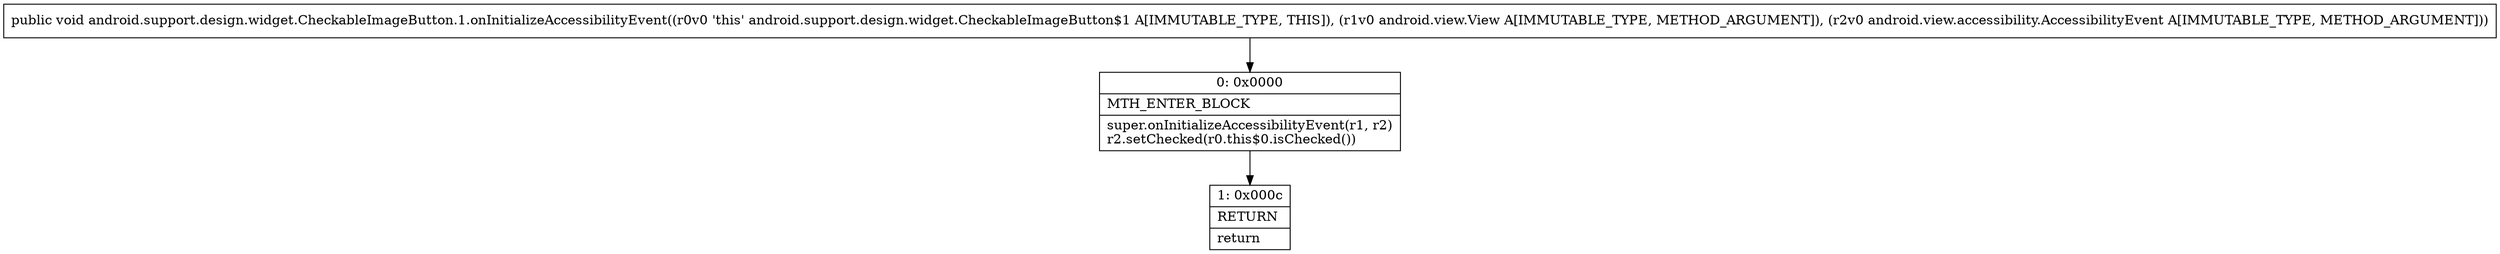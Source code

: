digraph "CFG forandroid.support.design.widget.CheckableImageButton.1.onInitializeAccessibilityEvent(Landroid\/view\/View;Landroid\/view\/accessibility\/AccessibilityEvent;)V" {
Node_0 [shape=record,label="{0\:\ 0x0000|MTH_ENTER_BLOCK\l|super.onInitializeAccessibilityEvent(r1, r2)\lr2.setChecked(r0.this$0.isChecked())\l}"];
Node_1 [shape=record,label="{1\:\ 0x000c|RETURN\l|return\l}"];
MethodNode[shape=record,label="{public void android.support.design.widget.CheckableImageButton.1.onInitializeAccessibilityEvent((r0v0 'this' android.support.design.widget.CheckableImageButton$1 A[IMMUTABLE_TYPE, THIS]), (r1v0 android.view.View A[IMMUTABLE_TYPE, METHOD_ARGUMENT]), (r2v0 android.view.accessibility.AccessibilityEvent A[IMMUTABLE_TYPE, METHOD_ARGUMENT])) }"];
MethodNode -> Node_0;
Node_0 -> Node_1;
}


